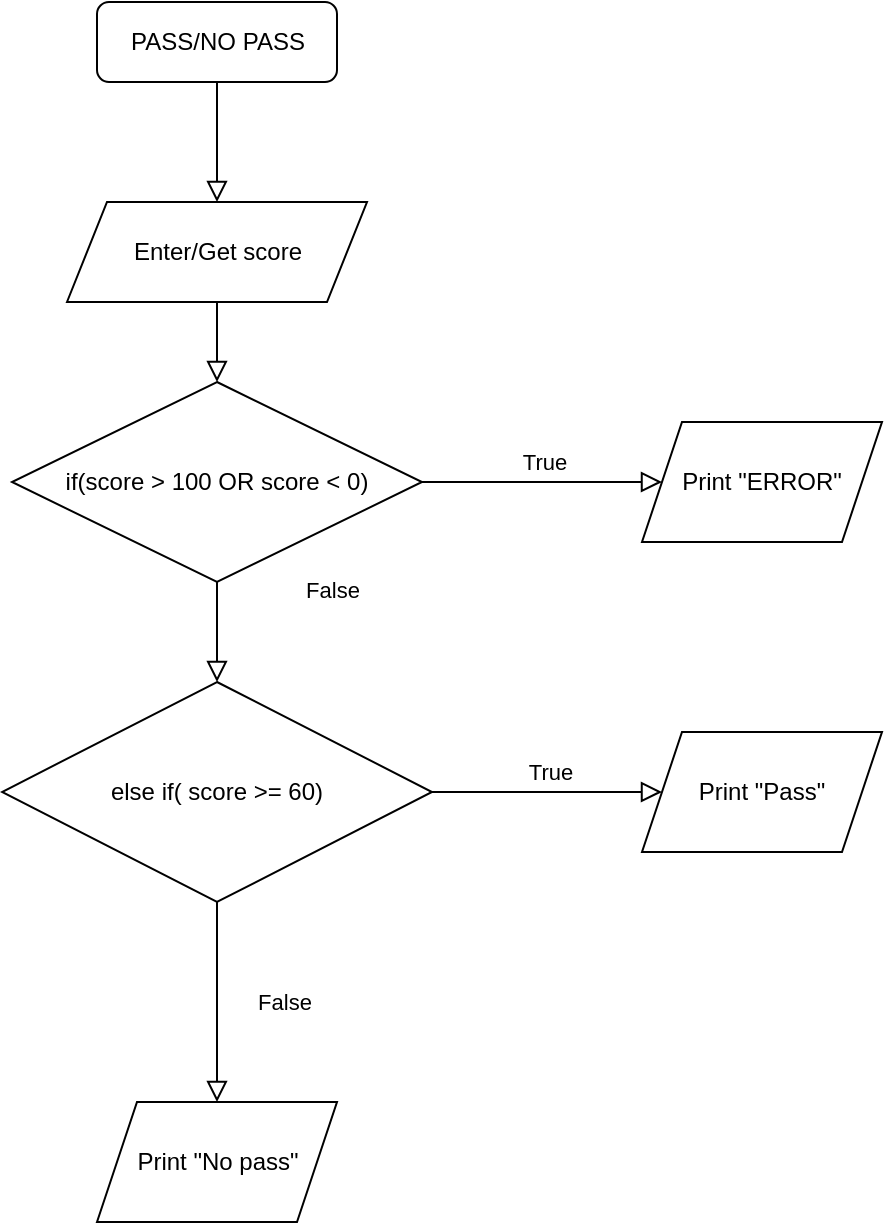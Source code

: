 <mxfile version="13.6.5" type="device"><diagram id="C5RBs43oDa-KdzZeNtuy" name="Page-1"><mxGraphModel dx="1422" dy="762" grid="1" gridSize="10" guides="1" tooltips="1" connect="1" arrows="1" fold="1" page="1" pageScale="1" pageWidth="827" pageHeight="1169" math="0" shadow="0"><root><mxCell id="WIyWlLk6GJQsqaUBKTNV-0"/><mxCell id="WIyWlLk6GJQsqaUBKTNV-1" parent="WIyWlLk6GJQsqaUBKTNV-0"/><mxCell id="WIyWlLk6GJQsqaUBKTNV-3" value="PASS/NO PASS" style="rounded=1;whiteSpace=wrap;html=1;fontSize=12;glass=0;strokeWidth=1;shadow=0;" parent="WIyWlLk6GJQsqaUBKTNV-1" vertex="1"><mxGeometry x="117.5" y="80" width="120" height="40" as="geometry"/></mxCell><mxCell id="W1PV4fek2zd_9rpfQGEd-1" value="Enter/Get score" style="shape=parallelogram;perimeter=parallelogramPerimeter;whiteSpace=wrap;html=1;fixedSize=1;" vertex="1" parent="WIyWlLk6GJQsqaUBKTNV-1"><mxGeometry x="102.5" y="180" width="150" height="50" as="geometry"/></mxCell><mxCell id="W1PV4fek2zd_9rpfQGEd-2" value="" style="rounded=0;html=1;jettySize=auto;orthogonalLoop=1;fontSize=11;endArrow=block;endFill=0;endSize=8;strokeWidth=1;shadow=0;labelBackgroundColor=none;edgeStyle=orthogonalEdgeStyle;exitX=0.5;exitY=1;exitDx=0;exitDy=0;entryX=0.5;entryY=0;entryDx=0;entryDy=0;" edge="1" parent="WIyWlLk6GJQsqaUBKTNV-1" source="WIyWlLk6GJQsqaUBKTNV-3" target="W1PV4fek2zd_9rpfQGEd-1"><mxGeometry relative="1" as="geometry"><mxPoint x="340" y="160" as="sourcePoint"/><mxPoint x="280" y="180" as="targetPoint"/></mxGeometry></mxCell><mxCell id="W1PV4fek2zd_9rpfQGEd-3" value="if(score &amp;gt; 100 OR score &amp;lt; 0)" style="rhombus;whiteSpace=wrap;html=1;" vertex="1" parent="WIyWlLk6GJQsqaUBKTNV-1"><mxGeometry x="75" y="270" width="205" height="100" as="geometry"/></mxCell><mxCell id="W1PV4fek2zd_9rpfQGEd-4" value="" style="rounded=0;html=1;jettySize=auto;orthogonalLoop=1;fontSize=11;endArrow=block;endFill=0;endSize=8;strokeWidth=1;shadow=0;labelBackgroundColor=none;edgeStyle=orthogonalEdgeStyle;entryX=0.5;entryY=0;entryDx=0;entryDy=0;exitX=0.5;exitY=1;exitDx=0;exitDy=0;" edge="1" parent="WIyWlLk6GJQsqaUBKTNV-1" source="W1PV4fek2zd_9rpfQGEd-1" target="W1PV4fek2zd_9rpfQGEd-3"><mxGeometry relative="1" as="geometry"><mxPoint x="240" y="250" as="sourcePoint"/><mxPoint x="214.5" y="290" as="targetPoint"/></mxGeometry></mxCell><mxCell id="W1PV4fek2zd_9rpfQGEd-5" value="True" style="edgeStyle=orthogonalEdgeStyle;rounded=0;html=1;jettySize=auto;orthogonalLoop=1;fontSize=11;endArrow=block;endFill=0;endSize=8;strokeWidth=1;shadow=0;labelBackgroundColor=none;exitX=1;exitY=0.5;exitDx=0;exitDy=0;entryX=0;entryY=0.5;entryDx=0;entryDy=0;" edge="1" parent="WIyWlLk6GJQsqaUBKTNV-1" source="W1PV4fek2zd_9rpfQGEd-3" target="W1PV4fek2zd_9rpfQGEd-7"><mxGeometry x="0.02" y="10" relative="1" as="geometry"><mxPoint as="offset"/><mxPoint x="590" y="320" as="sourcePoint"/><mxPoint x="460" y="340" as="targetPoint"/><Array as="points"><mxPoint x="364" y="320"/></Array></mxGeometry></mxCell><mxCell id="W1PV4fek2zd_9rpfQGEd-7" value="Print &quot;ERROR&quot;" style="shape=parallelogram;perimeter=parallelogramPerimeter;whiteSpace=wrap;html=1;fixedSize=1;" vertex="1" parent="WIyWlLk6GJQsqaUBKTNV-1"><mxGeometry x="390" y="290" width="120" height="60" as="geometry"/></mxCell><mxCell id="W1PV4fek2zd_9rpfQGEd-8" value="False" style="edgeStyle=orthogonalEdgeStyle;rounded=0;html=1;jettySize=auto;orthogonalLoop=1;fontSize=11;endArrow=block;endFill=0;endSize=8;strokeWidth=1;shadow=0;labelBackgroundColor=none;exitX=0.5;exitY=1;exitDx=0;exitDy=0;entryX=0.5;entryY=0;entryDx=0;entryDy=0;" edge="1" parent="WIyWlLk6GJQsqaUBKTNV-1" source="W1PV4fek2zd_9rpfQGEd-3" target="W1PV4fek2zd_9rpfQGEd-9"><mxGeometry x="-0.077" y="29" relative="1" as="geometry"><mxPoint x="28" y="-19" as="offset"/><mxPoint x="220" y="420" as="sourcePoint"/><mxPoint x="220" y="450" as="targetPoint"/></mxGeometry></mxCell><mxCell id="W1PV4fek2zd_9rpfQGEd-9" value="else if( score &amp;gt;= 60)" style="rhombus;whiteSpace=wrap;html=1;" vertex="1" parent="WIyWlLk6GJQsqaUBKTNV-1"><mxGeometry x="70" y="420" width="215" height="110" as="geometry"/></mxCell><mxCell id="W1PV4fek2zd_9rpfQGEd-10" value="True" style="edgeStyle=orthogonalEdgeStyle;rounded=0;html=1;jettySize=auto;orthogonalLoop=1;fontSize=11;endArrow=block;endFill=0;endSize=8;strokeWidth=1;shadow=0;labelBackgroundColor=none;exitX=1;exitY=0.5;exitDx=0;exitDy=0;entryX=0;entryY=0.5;entryDx=0;entryDy=0;" edge="1" parent="WIyWlLk6GJQsqaUBKTNV-1" source="W1PV4fek2zd_9rpfQGEd-9" target="W1PV4fek2zd_9rpfQGEd-11"><mxGeometry x="0.02" y="10" relative="1" as="geometry"><mxPoint as="offset"/><mxPoint x="590" y="490" as="sourcePoint"/><mxPoint x="460" y="510" as="targetPoint"/><Array as="points"><mxPoint x="400" y="475"/></Array></mxGeometry></mxCell><mxCell id="W1PV4fek2zd_9rpfQGEd-11" value="Print &quot;Pass&quot;" style="shape=parallelogram;perimeter=parallelogramPerimeter;whiteSpace=wrap;html=1;fixedSize=1;" vertex="1" parent="WIyWlLk6GJQsqaUBKTNV-1"><mxGeometry x="390" y="445" width="120" height="60" as="geometry"/></mxCell><mxCell id="W1PV4fek2zd_9rpfQGEd-12" value="False" style="edgeStyle=orthogonalEdgeStyle;rounded=0;html=1;jettySize=auto;orthogonalLoop=1;fontSize=11;endArrow=block;endFill=0;endSize=8;strokeWidth=1;shadow=0;labelBackgroundColor=none;exitX=0.5;exitY=1;exitDx=0;exitDy=0;entryX=0.5;entryY=0;entryDx=0;entryDy=0;" edge="1" parent="WIyWlLk6GJQsqaUBKTNV-1" source="W1PV4fek2zd_9rpfQGEd-9" target="W1PV4fek2zd_9rpfQGEd-13"><mxGeometry y="33" relative="1" as="geometry"><mxPoint as="offset"/><mxPoint x="220" y="590" as="sourcePoint"/><mxPoint x="178" y="620" as="targetPoint"/></mxGeometry></mxCell><mxCell id="W1PV4fek2zd_9rpfQGEd-13" value="Print &quot;No pass&quot;" style="shape=parallelogram;perimeter=parallelogramPerimeter;whiteSpace=wrap;html=1;fixedSize=1;" vertex="1" parent="WIyWlLk6GJQsqaUBKTNV-1"><mxGeometry x="117.5" y="630" width="120" height="60" as="geometry"/></mxCell></root></mxGraphModel></diagram></mxfile>
